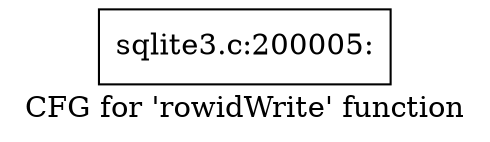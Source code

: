 digraph "CFG for 'rowidWrite' function" {
	label="CFG for 'rowidWrite' function";

	Node0x55c0fb693b70 [shape=record,label="{sqlite3.c:200005:}"];
}

